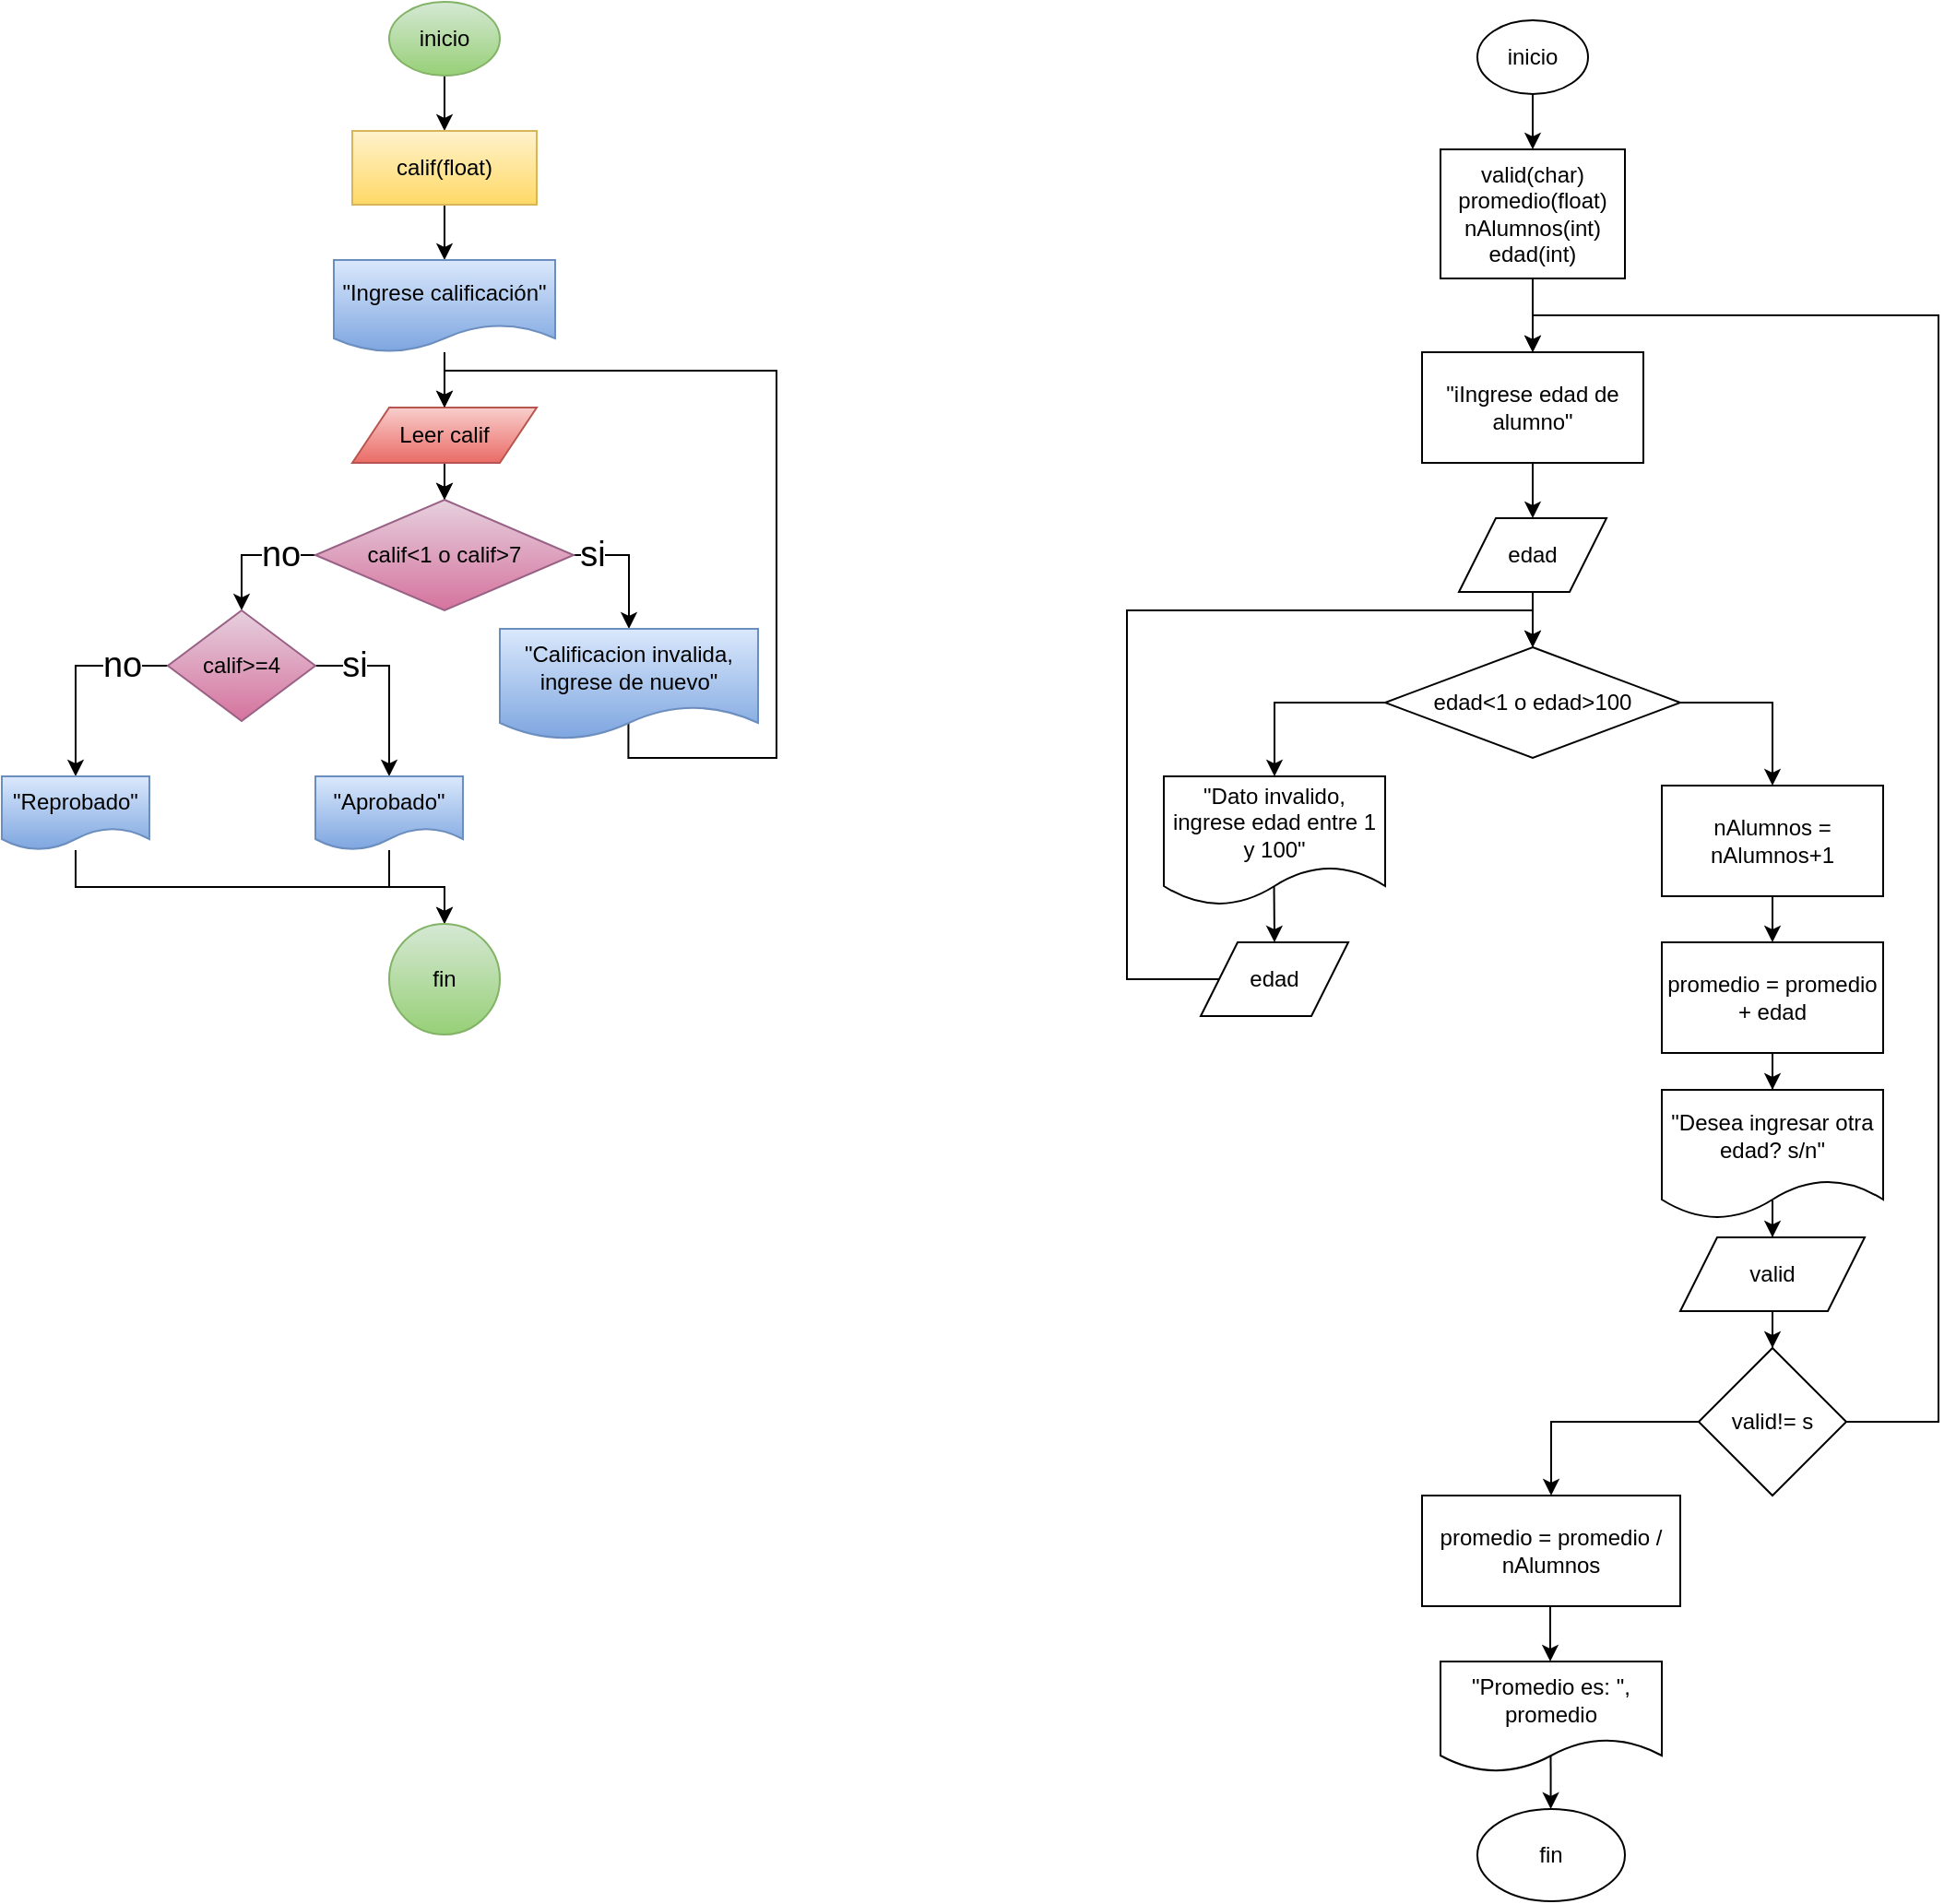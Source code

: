 <mxfile version="20.4.0" type="github">
  <diagram id="ZgHeunZpDKnO5fxdDwuy" name="Página-1">
    <mxGraphModel dx="634" dy="1049" grid="1" gridSize="10" guides="1" tooltips="1" connect="1" arrows="1" fold="1" page="1" pageScale="1" pageWidth="850" pageHeight="1100" math="0" shadow="0">
      <root>
        <mxCell id="0" />
        <mxCell id="1" parent="0" />
        <mxCell id="qv7oHzV8xujQJ4Y-lVuA-29" value="" style="edgeStyle=orthogonalEdgeStyle;rounded=0;orthogonalLoop=1;jettySize=auto;html=1;" parent="1" source="qv7oHzV8xujQJ4Y-lVuA-1" target="qv7oHzV8xujQJ4Y-lVuA-28" edge="1">
          <mxGeometry relative="1" as="geometry" />
        </mxCell>
        <mxCell id="qv7oHzV8xujQJ4Y-lVuA-1" value="inicio" style="ellipse;whiteSpace=wrap;html=1;fillColor=#d5e8d4;gradientColor=#97d077;strokeColor=#82b366;" parent="1" vertex="1">
          <mxGeometry x="290" y="30" width="60" height="40" as="geometry" />
        </mxCell>
        <mxCell id="qv7oHzV8xujQJ4Y-lVuA-33" value="" style="edgeStyle=orthogonalEdgeStyle;rounded=0;orthogonalLoop=1;jettySize=auto;html=1;" parent="1" source="qv7oHzV8xujQJ4Y-lVuA-28" target="qv7oHzV8xujQJ4Y-lVuA-32" edge="1">
          <mxGeometry relative="1" as="geometry" />
        </mxCell>
        <mxCell id="qv7oHzV8xujQJ4Y-lVuA-28" value="calif(float)" style="whiteSpace=wrap;html=1;fillColor=#fff2cc;gradientColor=#ffd966;strokeColor=#d6b656;" parent="1" vertex="1">
          <mxGeometry x="270" y="100" width="100" height="40" as="geometry" />
        </mxCell>
        <mxCell id="qv7oHzV8xujQJ4Y-lVuA-35" value="" style="edgeStyle=orthogonalEdgeStyle;rounded=0;orthogonalLoop=1;jettySize=auto;html=1;" parent="1" source="qv7oHzV8xujQJ4Y-lVuA-32" target="qv7oHzV8xujQJ4Y-lVuA-34" edge="1">
          <mxGeometry relative="1" as="geometry" />
        </mxCell>
        <mxCell id="ApdvPNeRJhhwxAxGX4kQ-1" value="" style="edgeStyle=orthogonalEdgeStyle;rounded=0;orthogonalLoop=1;jettySize=auto;html=1;" edge="1" parent="1" source="qv7oHzV8xujQJ4Y-lVuA-32" target="qv7oHzV8xujQJ4Y-lVuA-36">
          <mxGeometry relative="1" as="geometry" />
        </mxCell>
        <mxCell id="qv7oHzV8xujQJ4Y-lVuA-32" value="&quot;Ingrese calificación&quot;" style="shape=document;whiteSpace=wrap;html=1;boundedLbl=1;fillColor=#dae8fc;gradientColor=#7ea6e0;strokeColor=#6c8ebf;" parent="1" vertex="1">
          <mxGeometry x="260" y="170" width="120" height="50" as="geometry" />
        </mxCell>
        <mxCell id="qv7oHzV8xujQJ4Y-lVuA-54" style="edgeStyle=orthogonalEdgeStyle;rounded=0;orthogonalLoop=1;jettySize=auto;html=1;entryX=0.5;entryY=0;entryDx=0;entryDy=0;fontSize=19;" parent="1" source="qv7oHzV8xujQJ4Y-lVuA-34" target="qv7oHzV8xujQJ4Y-lVuA-36" edge="1">
          <mxGeometry relative="1" as="geometry" />
        </mxCell>
        <mxCell id="qv7oHzV8xujQJ4Y-lVuA-34" value="Leer calif" style="shape=parallelogram;perimeter=parallelogramPerimeter;whiteSpace=wrap;html=1;fixedSize=1;fillColor=#f8cecc;gradientColor=#ea6b66;strokeColor=#b85450;" parent="1" vertex="1">
          <mxGeometry x="270" y="250" width="100" height="30" as="geometry" />
        </mxCell>
        <mxCell id="qv7oHzV8xujQJ4Y-lVuA-55" style="edgeStyle=orthogonalEdgeStyle;rounded=0;orthogonalLoop=1;jettySize=auto;html=1;entryX=0.5;entryY=0;entryDx=0;entryDy=0;fontSize=19;" parent="1" source="qv7oHzV8xujQJ4Y-lVuA-36" target="qv7oHzV8xujQJ4Y-lVuA-38" edge="1">
          <mxGeometry relative="1" as="geometry">
            <Array as="points">
              <mxPoint x="420" y="330" />
            </Array>
          </mxGeometry>
        </mxCell>
        <mxCell id="qv7oHzV8xujQJ4Y-lVuA-60" value="si" style="edgeLabel;html=1;align=center;verticalAlign=middle;resizable=0;points=[];fontSize=19;" parent="qv7oHzV8xujQJ4Y-lVuA-55" vertex="1" connectable="0">
          <mxGeometry x="-0.367" relative="1" as="geometry">
            <mxPoint x="-12" as="offset" />
          </mxGeometry>
        </mxCell>
        <mxCell id="qv7oHzV8xujQJ4Y-lVuA-57" style="edgeStyle=orthogonalEdgeStyle;rounded=0;orthogonalLoop=1;jettySize=auto;html=1;entryX=0.5;entryY=0;entryDx=0;entryDy=0;fontSize=19;" parent="1" source="qv7oHzV8xujQJ4Y-lVuA-36" target="qv7oHzV8xujQJ4Y-lVuA-41" edge="1">
          <mxGeometry relative="1" as="geometry">
            <Array as="points">
              <mxPoint x="210" y="330" />
            </Array>
          </mxGeometry>
        </mxCell>
        <mxCell id="qv7oHzV8xujQJ4Y-lVuA-61" value="no" style="edgeLabel;html=1;align=center;verticalAlign=middle;resizable=0;points=[];fontSize=19;" parent="qv7oHzV8xujQJ4Y-lVuA-57" vertex="1" connectable="0">
          <mxGeometry x="-0.098" relative="1" as="geometry">
            <mxPoint x="12" as="offset" />
          </mxGeometry>
        </mxCell>
        <mxCell id="qv7oHzV8xujQJ4Y-lVuA-36" value="calif&amp;lt;1 o calif&amp;gt;7" style="rhombus;whiteSpace=wrap;html=1;fillColor=#e6d0de;gradientColor=#d5739d;strokeColor=#996185;" parent="1" vertex="1">
          <mxGeometry x="250" y="300" width="140" height="60" as="geometry" />
        </mxCell>
        <mxCell id="qv7oHzV8xujQJ4Y-lVuA-56" style="edgeStyle=orthogonalEdgeStyle;rounded=0;orthogonalLoop=1;jettySize=auto;html=1;entryX=0.5;entryY=0;entryDx=0;entryDy=0;fontSize=19;exitX=0.498;exitY=0.849;exitDx=0;exitDy=0;exitPerimeter=0;" parent="1" source="qv7oHzV8xujQJ4Y-lVuA-38" target="qv7oHzV8xujQJ4Y-lVuA-34" edge="1">
          <mxGeometry relative="1" as="geometry">
            <Array as="points">
              <mxPoint x="420" y="440" />
              <mxPoint x="500" y="440" />
              <mxPoint x="500" y="230" />
              <mxPoint x="320" y="230" />
            </Array>
          </mxGeometry>
        </mxCell>
        <mxCell id="qv7oHzV8xujQJ4Y-lVuA-38" value="&quot;Calificacion invalida, ingrese de nuevo&quot;" style="shape=document;whiteSpace=wrap;html=1;boundedLbl=1;fillColor=#dae8fc;gradientColor=#7ea6e0;strokeColor=#6c8ebf;" parent="1" vertex="1">
          <mxGeometry x="350" y="370" width="140" height="60" as="geometry" />
        </mxCell>
        <mxCell id="qv7oHzV8xujQJ4Y-lVuA-45" value="" style="edgeStyle=orthogonalEdgeStyle;rounded=0;orthogonalLoop=1;jettySize=auto;html=1;" parent="1" source="qv7oHzV8xujQJ4Y-lVuA-41" target="qv7oHzV8xujQJ4Y-lVuA-44" edge="1">
          <mxGeometry relative="1" as="geometry">
            <Array as="points">
              <mxPoint x="290" y="390" />
            </Array>
          </mxGeometry>
        </mxCell>
        <mxCell id="qv7oHzV8xujQJ4Y-lVuA-48" value="si" style="edgeLabel;html=1;align=center;verticalAlign=middle;resizable=0;points=[];fontSize=19;" parent="qv7oHzV8xujQJ4Y-lVuA-45" vertex="1" connectable="0">
          <mxGeometry x="-0.353" relative="1" as="geometry">
            <mxPoint x="-12" as="offset" />
          </mxGeometry>
        </mxCell>
        <mxCell id="qv7oHzV8xujQJ4Y-lVuA-47" value="" style="edgeStyle=orthogonalEdgeStyle;rounded=0;orthogonalLoop=1;jettySize=auto;html=1;" parent="1" source="qv7oHzV8xujQJ4Y-lVuA-41" target="qv7oHzV8xujQJ4Y-lVuA-46" edge="1">
          <mxGeometry relative="1" as="geometry" />
        </mxCell>
        <mxCell id="qv7oHzV8xujQJ4Y-lVuA-49" value="no" style="edgeLabel;html=1;align=center;verticalAlign=middle;resizable=0;points=[];fontSize=19;" parent="qv7oHzV8xujQJ4Y-lVuA-47" vertex="1" connectable="0">
          <mxGeometry x="-0.228" y="1" relative="1" as="geometry">
            <mxPoint x="17" y="-1" as="offset" />
          </mxGeometry>
        </mxCell>
        <mxCell id="qv7oHzV8xujQJ4Y-lVuA-41" value="calif&amp;gt;=4" style="rhombus;whiteSpace=wrap;html=1;fillColor=#e6d0de;gradientColor=#d5739d;strokeColor=#996185;" parent="1" vertex="1">
          <mxGeometry x="170" y="360" width="80" height="60" as="geometry" />
        </mxCell>
        <mxCell id="qv7oHzV8xujQJ4Y-lVuA-59" style="edgeStyle=orthogonalEdgeStyle;rounded=0;orthogonalLoop=1;jettySize=auto;html=1;entryX=0.5;entryY=0;entryDx=0;entryDy=0;fontSize=19;" parent="1" source="qv7oHzV8xujQJ4Y-lVuA-44" target="qv7oHzV8xujQJ4Y-lVuA-50" edge="1">
          <mxGeometry relative="1" as="geometry" />
        </mxCell>
        <mxCell id="qv7oHzV8xujQJ4Y-lVuA-44" value="&quot;Aprobado&quot;" style="shape=document;whiteSpace=wrap;html=1;boundedLbl=1;fillColor=#dae8fc;gradientColor=#7ea6e0;strokeColor=#6c8ebf;" parent="1" vertex="1">
          <mxGeometry x="250" y="450" width="80" height="40" as="geometry" />
        </mxCell>
        <mxCell id="qv7oHzV8xujQJ4Y-lVuA-58" style="edgeStyle=orthogonalEdgeStyle;rounded=0;orthogonalLoop=1;jettySize=auto;html=1;entryX=0.5;entryY=0;entryDx=0;entryDy=0;fontSize=19;" parent="1" source="qv7oHzV8xujQJ4Y-lVuA-46" target="qv7oHzV8xujQJ4Y-lVuA-50" edge="1">
          <mxGeometry relative="1" as="geometry">
            <Array as="points">
              <mxPoint x="120" y="510" />
              <mxPoint x="320" y="510" />
            </Array>
          </mxGeometry>
        </mxCell>
        <mxCell id="qv7oHzV8xujQJ4Y-lVuA-46" value="&quot;Reprobado&quot;" style="shape=document;whiteSpace=wrap;html=1;boundedLbl=1;fillColor=#dae8fc;gradientColor=#7ea6e0;strokeColor=#6c8ebf;" parent="1" vertex="1">
          <mxGeometry x="80" y="450" width="80" height="40" as="geometry" />
        </mxCell>
        <mxCell id="qv7oHzV8xujQJ4Y-lVuA-50" value="fin" style="ellipse;whiteSpace=wrap;html=1;fillColor=#d5e8d4;gradientColor=#97d077;strokeColor=#82b366;" parent="1" vertex="1">
          <mxGeometry x="290" y="530" width="60" height="60" as="geometry" />
        </mxCell>
        <mxCell id="ApdvPNeRJhhwxAxGX4kQ-13" value="" style="edgeStyle=orthogonalEdgeStyle;rounded=0;orthogonalLoop=1;jettySize=auto;html=1;" edge="1" parent="1" source="ApdvPNeRJhhwxAxGX4kQ-11" target="ApdvPNeRJhhwxAxGX4kQ-12">
          <mxGeometry relative="1" as="geometry" />
        </mxCell>
        <mxCell id="ApdvPNeRJhhwxAxGX4kQ-11" value="inicio" style="ellipse;whiteSpace=wrap;html=1;" vertex="1" parent="1">
          <mxGeometry x="880" y="40" width="60" height="40" as="geometry" />
        </mxCell>
        <mxCell id="ApdvPNeRJhhwxAxGX4kQ-15" value="" style="edgeStyle=orthogonalEdgeStyle;rounded=0;orthogonalLoop=1;jettySize=auto;html=1;" edge="1" parent="1" source="ApdvPNeRJhhwxAxGX4kQ-12" target="ApdvPNeRJhhwxAxGX4kQ-14">
          <mxGeometry relative="1" as="geometry" />
        </mxCell>
        <mxCell id="ApdvPNeRJhhwxAxGX4kQ-12" value="valid(char)&lt;br&gt;promedio(float)&lt;br&gt;nAlumnos(int)&lt;br&gt;edad(int)" style="whiteSpace=wrap;html=1;" vertex="1" parent="1">
          <mxGeometry x="860" y="110" width="100" height="70" as="geometry" />
        </mxCell>
        <mxCell id="ApdvPNeRJhhwxAxGX4kQ-19" value="" style="edgeStyle=orthogonalEdgeStyle;rounded=0;orthogonalLoop=1;jettySize=auto;html=1;" edge="1" parent="1" source="ApdvPNeRJhhwxAxGX4kQ-14" target="ApdvPNeRJhhwxAxGX4kQ-18">
          <mxGeometry relative="1" as="geometry" />
        </mxCell>
        <mxCell id="ApdvPNeRJhhwxAxGX4kQ-14" value="&quot;iIngrese edad de alumno&quot;" style="whiteSpace=wrap;html=1;" vertex="1" parent="1">
          <mxGeometry x="850" y="220" width="120" height="60" as="geometry" />
        </mxCell>
        <mxCell id="ApdvPNeRJhhwxAxGX4kQ-21" value="" style="edgeStyle=orthogonalEdgeStyle;rounded=0;orthogonalLoop=1;jettySize=auto;html=1;" edge="1" parent="1" source="ApdvPNeRJhhwxAxGX4kQ-18" target="ApdvPNeRJhhwxAxGX4kQ-20">
          <mxGeometry relative="1" as="geometry" />
        </mxCell>
        <mxCell id="ApdvPNeRJhhwxAxGX4kQ-18" value="edad" style="shape=parallelogram;perimeter=parallelogramPerimeter;whiteSpace=wrap;html=1;fixedSize=1;" vertex="1" parent="1">
          <mxGeometry x="870" y="310" width="80" height="40" as="geometry" />
        </mxCell>
        <mxCell id="ApdvPNeRJhhwxAxGX4kQ-23" value="" style="edgeStyle=orthogonalEdgeStyle;rounded=0;orthogonalLoop=1;jettySize=auto;html=1;" edge="1" parent="1" source="ApdvPNeRJhhwxAxGX4kQ-20" target="ApdvPNeRJhhwxAxGX4kQ-22">
          <mxGeometry relative="1" as="geometry">
            <Array as="points">
              <mxPoint x="770" y="410" />
            </Array>
          </mxGeometry>
        </mxCell>
        <mxCell id="ApdvPNeRJhhwxAxGX4kQ-27" value="" style="edgeStyle=orthogonalEdgeStyle;rounded=0;orthogonalLoop=1;jettySize=auto;html=1;" edge="1" parent="1" source="ApdvPNeRJhhwxAxGX4kQ-20" target="ApdvPNeRJhhwxAxGX4kQ-26">
          <mxGeometry relative="1" as="geometry">
            <Array as="points">
              <mxPoint x="1040" y="410" />
            </Array>
          </mxGeometry>
        </mxCell>
        <mxCell id="ApdvPNeRJhhwxAxGX4kQ-20" value="edad&amp;lt;1 o edad&amp;gt;100" style="rhombus;whiteSpace=wrap;html=1;" vertex="1" parent="1">
          <mxGeometry x="830" y="380" width="160" height="60" as="geometry" />
        </mxCell>
        <mxCell id="ApdvPNeRJhhwxAxGX4kQ-25" value="" style="edgeStyle=orthogonalEdgeStyle;rounded=0;orthogonalLoop=1;jettySize=auto;html=1;exitX=0.498;exitY=0.851;exitDx=0;exitDy=0;exitPerimeter=0;entryX=0.5;entryY=0;entryDx=0;entryDy=0;" edge="1" parent="1" source="ApdvPNeRJhhwxAxGX4kQ-22" target="ApdvPNeRJhhwxAxGX4kQ-24">
          <mxGeometry relative="1" as="geometry" />
        </mxCell>
        <mxCell id="ApdvPNeRJhhwxAxGX4kQ-22" value="&quot;Dato invalido, ingrese edad entre 1 y 100&quot;" style="shape=document;whiteSpace=wrap;html=1;boundedLbl=1;" vertex="1" parent="1">
          <mxGeometry x="710" y="450" width="120" height="70" as="geometry" />
        </mxCell>
        <mxCell id="ApdvPNeRJhhwxAxGX4kQ-40" style="edgeStyle=orthogonalEdgeStyle;rounded=0;orthogonalLoop=1;jettySize=auto;html=1;entryX=0.5;entryY=0;entryDx=0;entryDy=0;" edge="1" parent="1" source="ApdvPNeRJhhwxAxGX4kQ-24" target="ApdvPNeRJhhwxAxGX4kQ-20">
          <mxGeometry relative="1" as="geometry">
            <Array as="points">
              <mxPoint x="690" y="560" />
              <mxPoint x="690" y="360" />
              <mxPoint x="910" y="360" />
            </Array>
          </mxGeometry>
        </mxCell>
        <mxCell id="ApdvPNeRJhhwxAxGX4kQ-24" value="edad" style="shape=parallelogram;perimeter=parallelogramPerimeter;whiteSpace=wrap;html=1;fixedSize=1;" vertex="1" parent="1">
          <mxGeometry x="730" y="540" width="80" height="40" as="geometry" />
        </mxCell>
        <mxCell id="ApdvPNeRJhhwxAxGX4kQ-29" value="" style="edgeStyle=orthogonalEdgeStyle;rounded=0;orthogonalLoop=1;jettySize=auto;html=1;" edge="1" parent="1" source="ApdvPNeRJhhwxAxGX4kQ-26" target="ApdvPNeRJhhwxAxGX4kQ-28">
          <mxGeometry relative="1" as="geometry" />
        </mxCell>
        <mxCell id="ApdvPNeRJhhwxAxGX4kQ-26" value="nAlumnos = nAlumnos+1" style="whiteSpace=wrap;html=1;" vertex="1" parent="1">
          <mxGeometry x="980" y="455" width="120" height="60" as="geometry" />
        </mxCell>
        <mxCell id="ApdvPNeRJhhwxAxGX4kQ-31" value="" style="edgeStyle=orthogonalEdgeStyle;rounded=0;orthogonalLoop=1;jettySize=auto;html=1;" edge="1" parent="1" source="ApdvPNeRJhhwxAxGX4kQ-28" target="ApdvPNeRJhhwxAxGX4kQ-30">
          <mxGeometry relative="1" as="geometry" />
        </mxCell>
        <mxCell id="ApdvPNeRJhhwxAxGX4kQ-28" value="promedio = promedio + edad" style="whiteSpace=wrap;html=1;" vertex="1" parent="1">
          <mxGeometry x="980" y="540" width="120" height="60" as="geometry" />
        </mxCell>
        <mxCell id="ApdvPNeRJhhwxAxGX4kQ-33" value="" style="edgeStyle=orthogonalEdgeStyle;rounded=0;orthogonalLoop=1;jettySize=auto;html=1;" edge="1" parent="1" source="ApdvPNeRJhhwxAxGX4kQ-30" target="ApdvPNeRJhhwxAxGX4kQ-32">
          <mxGeometry relative="1" as="geometry" />
        </mxCell>
        <mxCell id="ApdvPNeRJhhwxAxGX4kQ-30" value="&quot;Desea ingresar otra edad? s/n&quot;" style="shape=document;whiteSpace=wrap;html=1;boundedLbl=1;" vertex="1" parent="1">
          <mxGeometry x="980" y="620" width="120" height="70" as="geometry" />
        </mxCell>
        <mxCell id="ApdvPNeRJhhwxAxGX4kQ-35" value="" style="edgeStyle=orthogonalEdgeStyle;rounded=0;orthogonalLoop=1;jettySize=auto;html=1;" edge="1" parent="1" source="ApdvPNeRJhhwxAxGX4kQ-32" target="ApdvPNeRJhhwxAxGX4kQ-34">
          <mxGeometry relative="1" as="geometry" />
        </mxCell>
        <mxCell id="ApdvPNeRJhhwxAxGX4kQ-32" value="valid" style="shape=parallelogram;perimeter=parallelogramPerimeter;whiteSpace=wrap;html=1;fixedSize=1;" vertex="1" parent="1">
          <mxGeometry x="990" y="700" width="100" height="40" as="geometry" />
        </mxCell>
        <mxCell id="ApdvPNeRJhhwxAxGX4kQ-37" value="" style="edgeStyle=orthogonalEdgeStyle;rounded=0;orthogonalLoop=1;jettySize=auto;html=1;entryX=0.5;entryY=0;entryDx=0;entryDy=0;" edge="1" parent="1" source="ApdvPNeRJhhwxAxGX4kQ-34" target="ApdvPNeRJhhwxAxGX4kQ-36">
          <mxGeometry relative="1" as="geometry">
            <mxPoint x="890" y="850.0" as="targetPoint" />
            <Array as="points">
              <mxPoint x="920" y="800" />
            </Array>
          </mxGeometry>
        </mxCell>
        <mxCell id="ApdvPNeRJhhwxAxGX4kQ-41" style="edgeStyle=orthogonalEdgeStyle;rounded=0;orthogonalLoop=1;jettySize=auto;html=1;entryX=0.5;entryY=0;entryDx=0;entryDy=0;" edge="1" parent="1" source="ApdvPNeRJhhwxAxGX4kQ-34" target="ApdvPNeRJhhwxAxGX4kQ-14">
          <mxGeometry relative="1" as="geometry">
            <Array as="points">
              <mxPoint x="1130" y="800" />
              <mxPoint x="1130" y="200" />
              <mxPoint x="910" y="200" />
            </Array>
          </mxGeometry>
        </mxCell>
        <mxCell id="ApdvPNeRJhhwxAxGX4kQ-34" value="valid!= s" style="rhombus;whiteSpace=wrap;html=1;" vertex="1" parent="1">
          <mxGeometry x="1000" y="760" width="80" height="80" as="geometry" />
        </mxCell>
        <mxCell id="ApdvPNeRJhhwxAxGX4kQ-39" value="" style="edgeStyle=orthogonalEdgeStyle;rounded=0;orthogonalLoop=1;jettySize=auto;html=1;" edge="1" parent="1">
          <mxGeometry relative="1" as="geometry">
            <mxPoint x="919.5" y="900" as="sourcePoint" />
            <mxPoint x="919.5" y="930" as="targetPoint" />
          </mxGeometry>
        </mxCell>
        <mxCell id="ApdvPNeRJhhwxAxGX4kQ-36" value="promedio = promedio / nAlumnos" style="whiteSpace=wrap;html=1;" vertex="1" parent="1">
          <mxGeometry x="850" y="840" width="140" height="60" as="geometry" />
        </mxCell>
        <mxCell id="ApdvPNeRJhhwxAxGX4kQ-43" value="" style="edgeStyle=orthogonalEdgeStyle;rounded=0;orthogonalLoop=1;jettySize=auto;html=1;exitX=0.498;exitY=0.85;exitDx=0;exitDy=0;exitPerimeter=0;" edge="1" parent="1" source="ApdvPNeRJhhwxAxGX4kQ-38" target="ApdvPNeRJhhwxAxGX4kQ-42">
          <mxGeometry relative="1" as="geometry">
            <mxPoint x="920" y="990" as="sourcePoint" />
          </mxGeometry>
        </mxCell>
        <mxCell id="ApdvPNeRJhhwxAxGX4kQ-38" value="&quot;Promedio es: &quot;, promedio" style="shape=document;whiteSpace=wrap;html=1;boundedLbl=1;" vertex="1" parent="1">
          <mxGeometry x="860" y="930" width="120" height="60" as="geometry" />
        </mxCell>
        <mxCell id="ApdvPNeRJhhwxAxGX4kQ-42" value="fin" style="ellipse;whiteSpace=wrap;html=1;" vertex="1" parent="1">
          <mxGeometry x="880" y="1010" width="80" height="50" as="geometry" />
        </mxCell>
      </root>
    </mxGraphModel>
  </diagram>
</mxfile>
